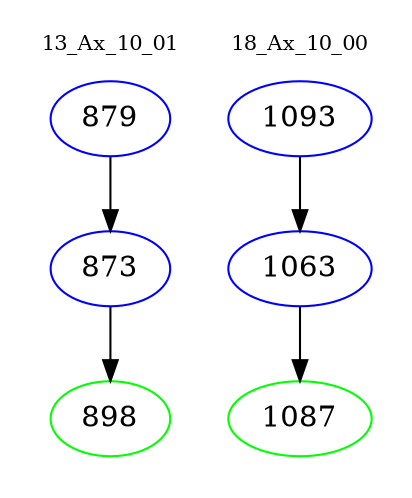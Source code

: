 digraph{
subgraph cluster_0 {
color = white
label = "13_Ax_10_01";
fontsize=10;
T0_879 [label="879", color="blue"]
T0_879 -> T0_873 [color="black"]
T0_873 [label="873", color="blue"]
T0_873 -> T0_898 [color="black"]
T0_898 [label="898", color="green"]
}
subgraph cluster_1 {
color = white
label = "18_Ax_10_00";
fontsize=10;
T1_1093 [label="1093", color="blue"]
T1_1093 -> T1_1063 [color="black"]
T1_1063 [label="1063", color="blue"]
T1_1063 -> T1_1087 [color="black"]
T1_1087 [label="1087", color="green"]
}
}
